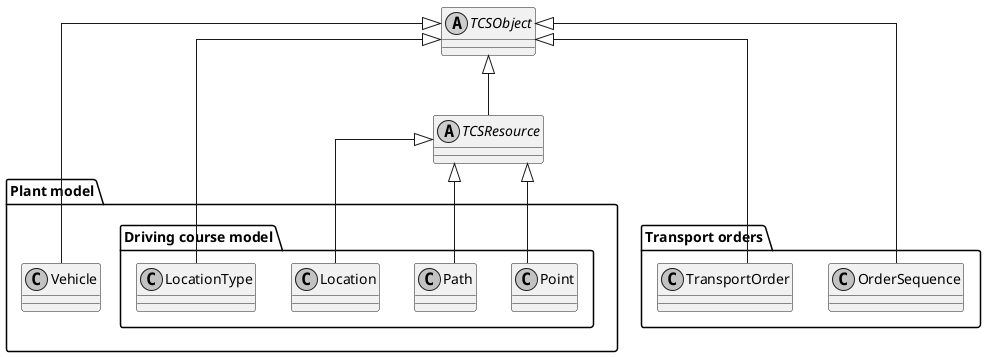 @startuml
skinparam monochrome true
skinparam linetype ortho
'left to right direction

abstract Class TCSObject {
'  -name: String
'  -reference: TCSObjectReference
'  -properties: Map<String, String>
}

abstract Class TCSResource

package "Plant model" {
  package "Driving course model" {
    Class Point
    Class Path
    Class Location
    Class LocationType
  }

  Class Vehicle
}

package "Transport orders" {
  Class TransportOrder
  Class OrderSequence
}

TCSObject <|-- TCSResource

TCSResource <|-- Point
TCSResource <|-- Path
TCSResource <|-- Location

TCSObject <|-- LocationType
TCSObject <|-- Vehicle

TCSObject <|-- TransportOrder
TCSObject <|-- OrderSequence

' This puts the transport order package below TCSResource, which looks a bit nicer.
TCSResource -[hidden]-> TransportOrder
@enduml